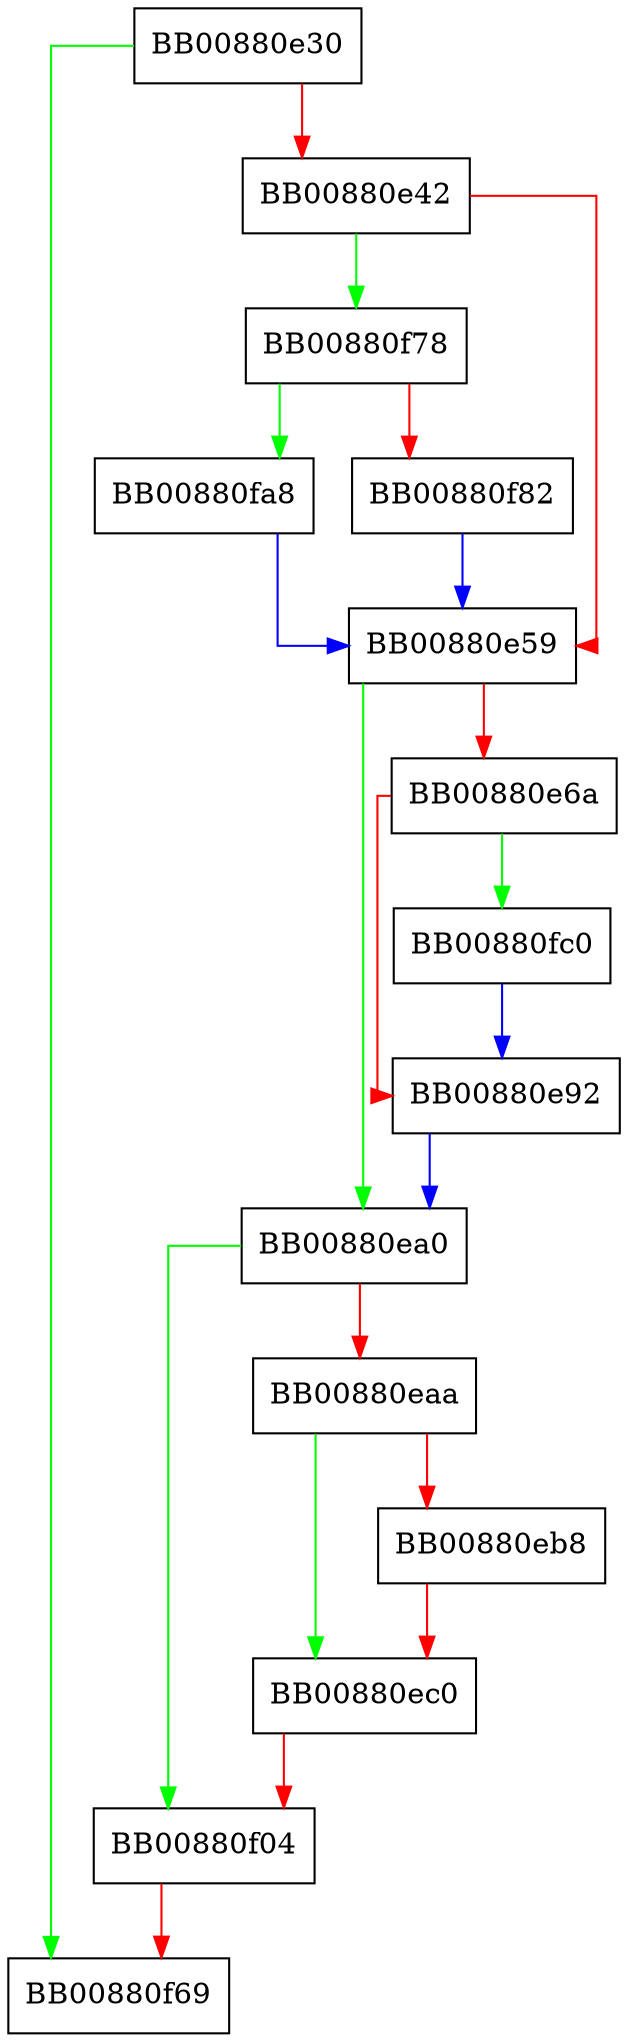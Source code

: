 digraph _IO_new_file_close_it {
  node [shape="box"];
  graph [splines=ortho];
  BB00880e30 -> BB00880f69 [color="green"];
  BB00880e30 -> BB00880e42 [color="red"];
  BB00880e42 -> BB00880f78 [color="green"];
  BB00880e42 -> BB00880e59 [color="red"];
  BB00880e59 -> BB00880ea0 [color="green"];
  BB00880e59 -> BB00880e6a [color="red"];
  BB00880e6a -> BB00880fc0 [color="green"];
  BB00880e6a -> BB00880e92 [color="red"];
  BB00880e92 -> BB00880ea0 [color="blue"];
  BB00880ea0 -> BB00880f04 [color="green"];
  BB00880ea0 -> BB00880eaa [color="red"];
  BB00880eaa -> BB00880ec0 [color="green"];
  BB00880eaa -> BB00880eb8 [color="red"];
  BB00880eb8 -> BB00880ec0 [color="red"];
  BB00880ec0 -> BB00880f04 [color="red"];
  BB00880f04 -> BB00880f69 [color="red"];
  BB00880f78 -> BB00880fa8 [color="green"];
  BB00880f78 -> BB00880f82 [color="red"];
  BB00880f82 -> BB00880e59 [color="blue"];
  BB00880fa8 -> BB00880e59 [color="blue"];
  BB00880fc0 -> BB00880e92 [color="blue"];
}